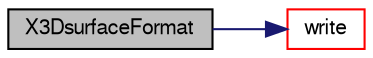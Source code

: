 digraph "X3DsurfaceFormat"
{
  bgcolor="transparent";
  edge [fontname="FreeSans",fontsize="10",labelfontname="FreeSans",labelfontsize="10"];
  node [fontname="FreeSans",fontsize="10",shape=record];
  rankdir="LR";
  Node0 [label="X3DsurfaceFormat",height=0.2,width=0.4,color="black", fillcolor="grey75", style="filled", fontcolor="black"];
  Node0 -> Node1 [color="midnightblue",fontsize="10",style="solid",fontname="FreeSans"];
  Node1 [label="write",height=0.2,width=0.4,color="red",URL="$a29682.html#a2a1e1394d9dd8932b738248c123a267f",tooltip="Write surface mesh components by proxy. "];
}
